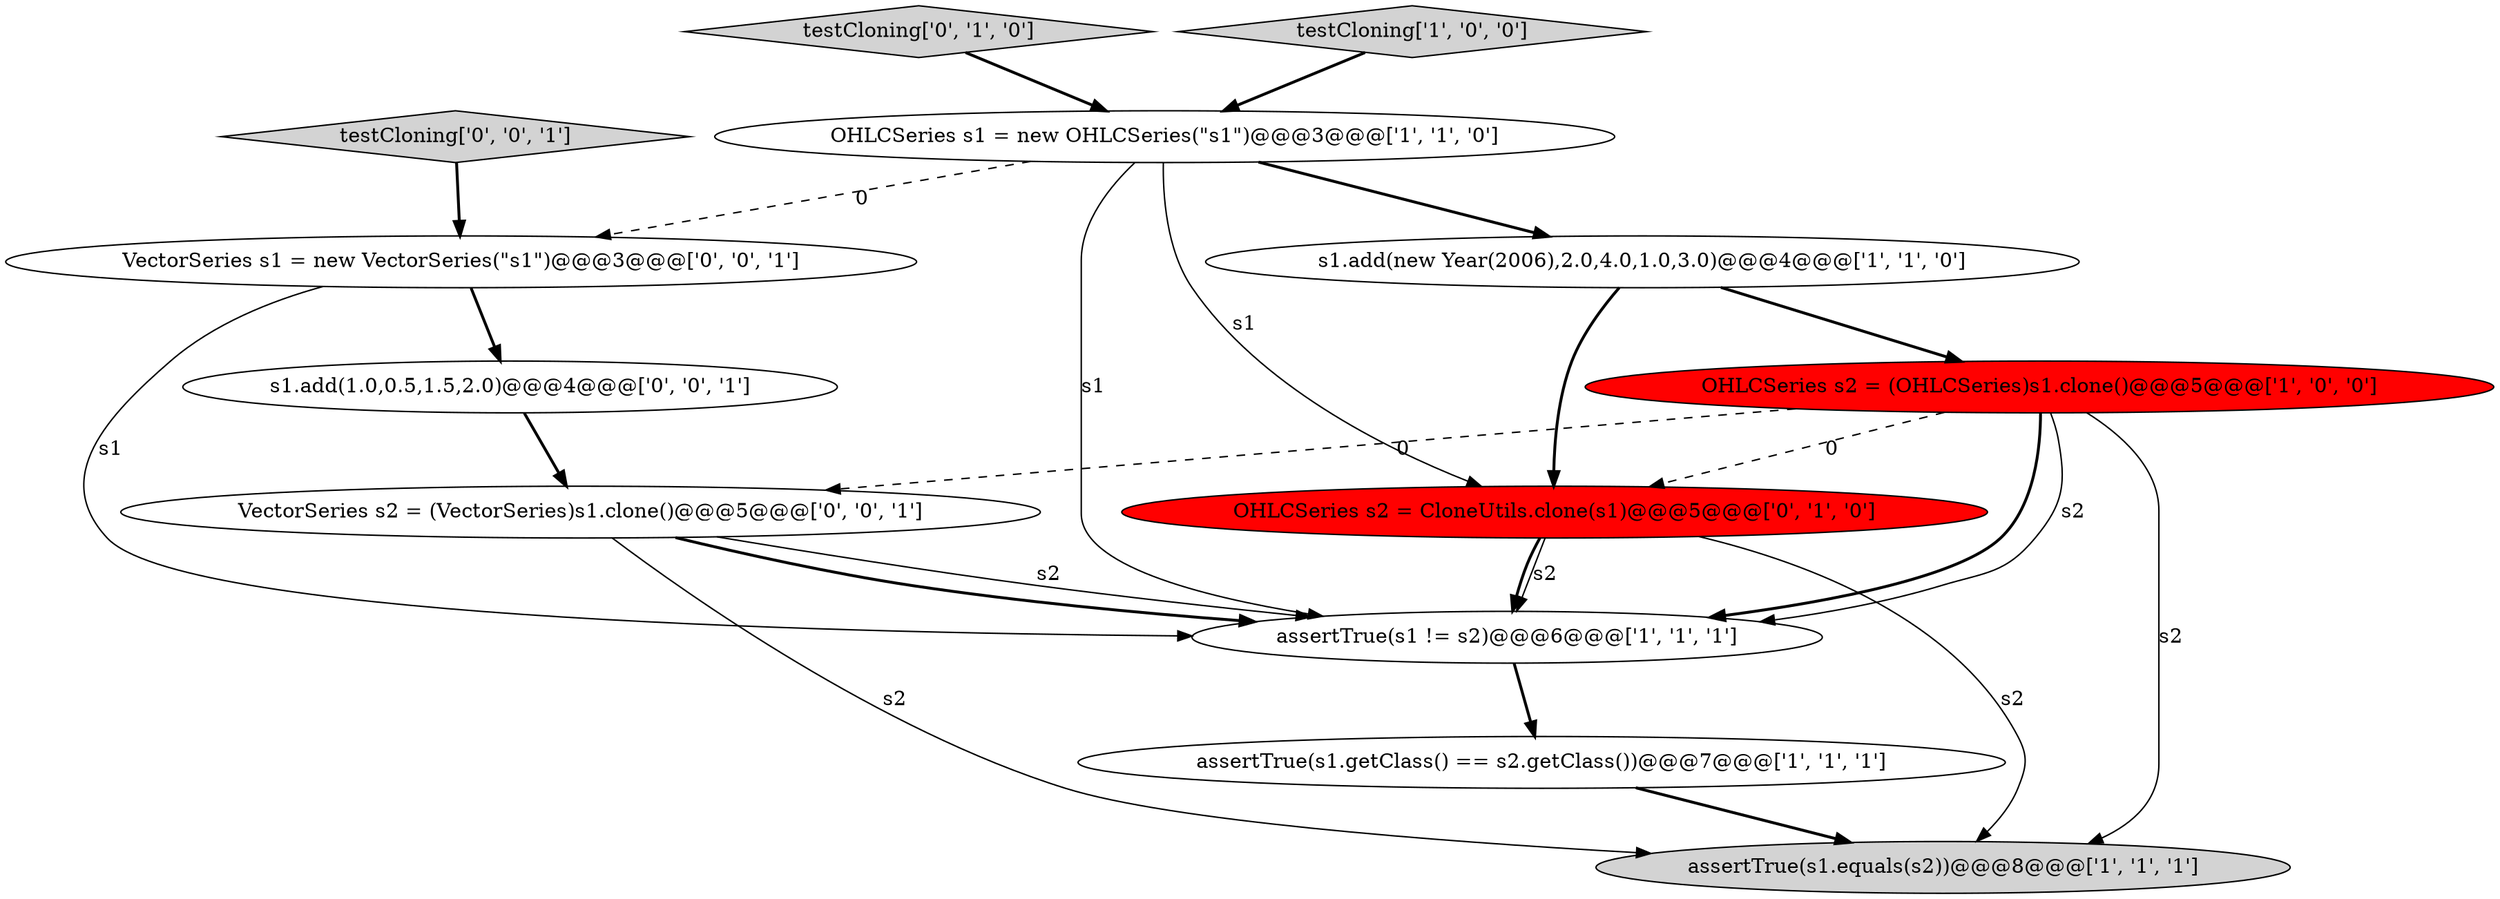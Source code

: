 digraph {
1 [style = filled, label = "OHLCSeries s1 = new OHLCSeries(\"s1\")@@@3@@@['1', '1', '0']", fillcolor = white, shape = ellipse image = "AAA0AAABBB1BBB"];
5 [style = filled, label = "assertTrue(s1.equals(s2))@@@8@@@['1', '1', '1']", fillcolor = lightgray, shape = ellipse image = "AAA0AAABBB1BBB"];
10 [style = filled, label = "VectorSeries s1 = new VectorSeries(\"s1\")@@@3@@@['0', '0', '1']", fillcolor = white, shape = ellipse image = "AAA0AAABBB3BBB"];
12 [style = filled, label = "s1.add(1.0,0.5,1.5,2.0)@@@4@@@['0', '0', '1']", fillcolor = white, shape = ellipse image = "AAA0AAABBB3BBB"];
2 [style = filled, label = "OHLCSeries s2 = (OHLCSeries)s1.clone()@@@5@@@['1', '0', '0']", fillcolor = red, shape = ellipse image = "AAA1AAABBB1BBB"];
0 [style = filled, label = "assertTrue(s1 != s2)@@@6@@@['1', '1', '1']", fillcolor = white, shape = ellipse image = "AAA0AAABBB1BBB"];
3 [style = filled, label = "assertTrue(s1.getClass() == s2.getClass())@@@7@@@['1', '1', '1']", fillcolor = white, shape = ellipse image = "AAA0AAABBB1BBB"];
8 [style = filled, label = "testCloning['0', '1', '0']", fillcolor = lightgray, shape = diamond image = "AAA0AAABBB2BBB"];
7 [style = filled, label = "OHLCSeries s2 = CloneUtils.clone(s1)@@@5@@@['0', '1', '0']", fillcolor = red, shape = ellipse image = "AAA1AAABBB2BBB"];
4 [style = filled, label = "testCloning['1', '0', '0']", fillcolor = lightgray, shape = diamond image = "AAA0AAABBB1BBB"];
11 [style = filled, label = "testCloning['0', '0', '1']", fillcolor = lightgray, shape = diamond image = "AAA0AAABBB3BBB"];
9 [style = filled, label = "VectorSeries s2 = (VectorSeries)s1.clone()@@@5@@@['0', '0', '1']", fillcolor = white, shape = ellipse image = "AAA0AAABBB3BBB"];
6 [style = filled, label = "s1.add(new Year(2006),2.0,4.0,1.0,3.0)@@@4@@@['1', '1', '0']", fillcolor = white, shape = ellipse image = "AAA0AAABBB1BBB"];
0->3 [style = bold, label=""];
2->5 [style = solid, label="s2"];
9->0 [style = bold, label=""];
10->0 [style = solid, label="s1"];
7->0 [style = bold, label=""];
1->0 [style = solid, label="s1"];
1->10 [style = dashed, label="0"];
7->5 [style = solid, label="s2"];
2->7 [style = dashed, label="0"];
12->9 [style = bold, label=""];
7->0 [style = solid, label="s2"];
9->0 [style = solid, label="s2"];
6->2 [style = bold, label=""];
8->1 [style = bold, label=""];
9->5 [style = solid, label="s2"];
3->5 [style = bold, label=""];
2->0 [style = bold, label=""];
1->6 [style = bold, label=""];
2->9 [style = dashed, label="0"];
10->12 [style = bold, label=""];
11->10 [style = bold, label=""];
4->1 [style = bold, label=""];
2->0 [style = solid, label="s2"];
6->7 [style = bold, label=""];
1->7 [style = solid, label="s1"];
}
